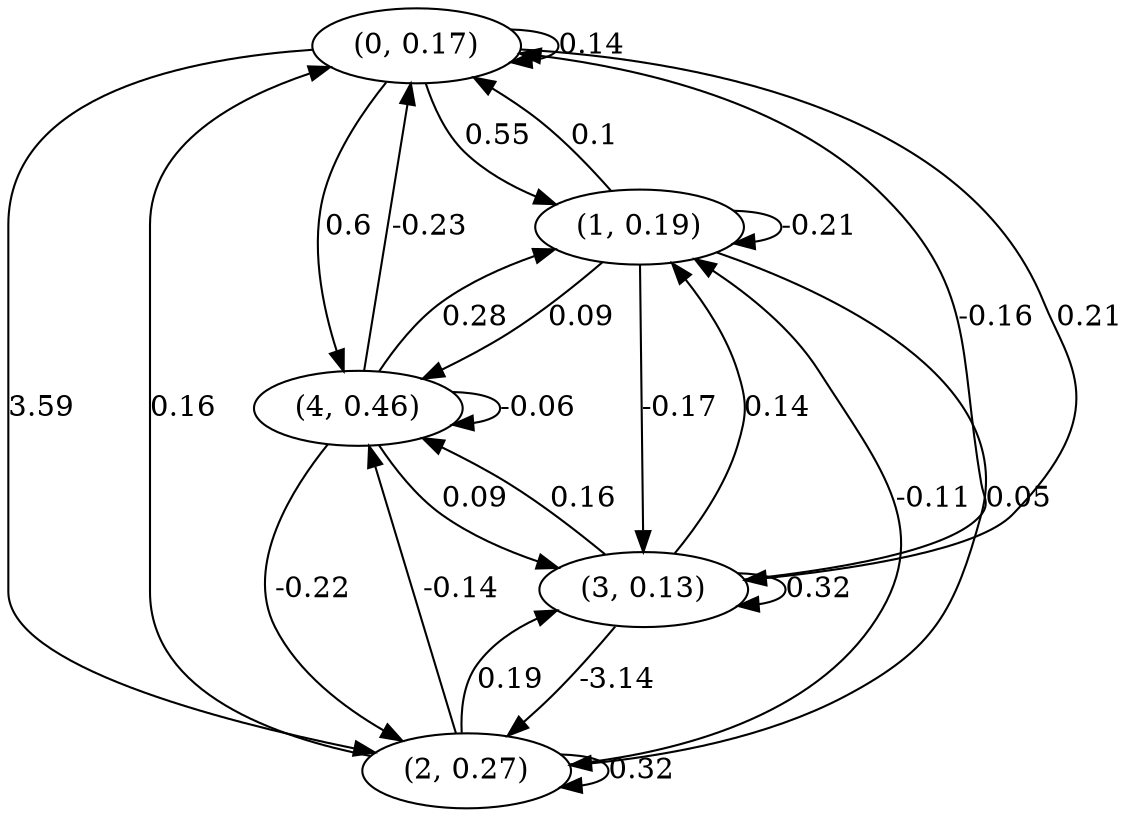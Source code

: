 digraph {
    0 [ label = "(0, 0.17)" ]
    1 [ label = "(1, 0.19)" ]
    2 [ label = "(2, 0.27)" ]
    3 [ label = "(3, 0.13)" ]
    4 [ label = "(4, 0.46)" ]
    0 -> 0 [ label = "0.14" ]
    1 -> 1 [ label = "-0.21" ]
    2 -> 2 [ label = "0.32" ]
    3 -> 3 [ label = "0.32" ]
    4 -> 4 [ label = "-0.06" ]
    1 -> 0 [ label = "0.1" ]
    2 -> 0 [ label = "0.16" ]
    3 -> 0 [ label = "-0.16" ]
    4 -> 0 [ label = "-0.23" ]
    0 -> 1 [ label = "0.55" ]
    2 -> 1 [ label = "-0.11" ]
    3 -> 1 [ label = "0.14" ]
    4 -> 1 [ label = "0.28" ]
    0 -> 2 [ label = "3.59" ]
    1 -> 2 [ label = "0.05" ]
    3 -> 2 [ label = "-3.14" ]
    4 -> 2 [ label = "-0.22" ]
    0 -> 3 [ label = "0.21" ]
    1 -> 3 [ label = "-0.17" ]
    2 -> 3 [ label = "0.19" ]
    4 -> 3 [ label = "0.09" ]
    0 -> 4 [ label = "0.6" ]
    1 -> 4 [ label = "0.09" ]
    2 -> 4 [ label = "-0.14" ]
    3 -> 4 [ label = "0.16" ]
}

